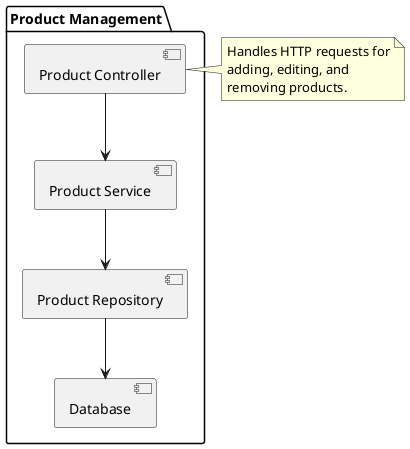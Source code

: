 @startuml
package "Product Management" {
  [Product Controller] --> [Product Service]
  [Product Service] --> [Product Repository]
  [Product Repository] --> [Database]
}

note right of [Product Controller]
  Handles HTTP requests for
  adding, editing, and
  removing products.
end note
@enduml